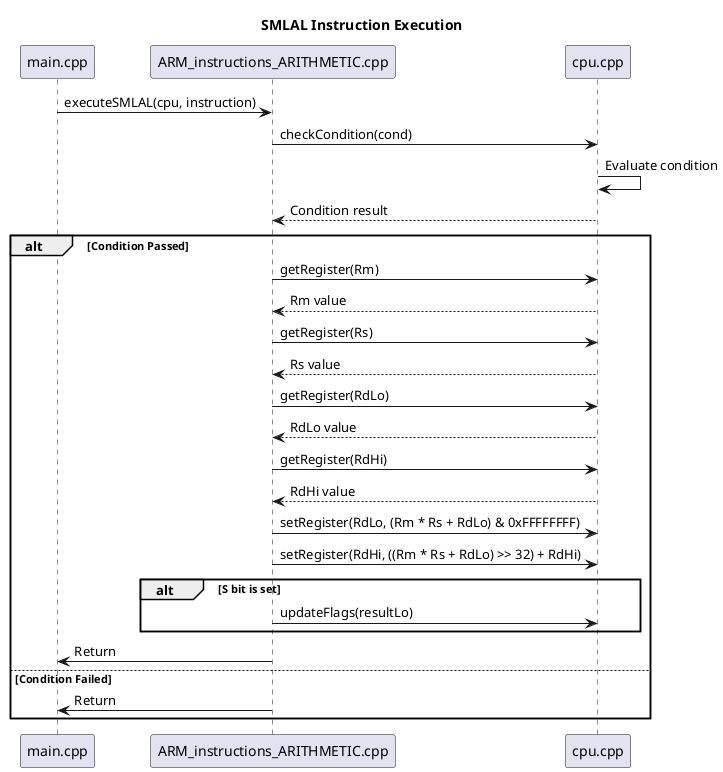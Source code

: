 @startuml

title SMLAL Instruction Execution

participant "main.cpp" as Main
participant "ARM_instructions_ARITHMETIC.cpp" as ARITH
participant "cpu.cpp" as CPU

Main -> ARITH: executeSMLAL(cpu, instruction)
ARITH -> CPU: checkCondition(cond)
CPU -> CPU: Evaluate condition
CPU --> ARITH: Condition result
alt Condition Passed
    ARITH -> CPU: getRegister(Rm)
    CPU --> ARITH: Rm value
    ARITH -> CPU: getRegister(Rs)
    CPU --> ARITH: Rs value
    ARITH -> CPU: getRegister(RdLo)
    CPU --> ARITH: RdLo value
    ARITH -> CPU: getRegister(RdHi)
    CPU --> ARITH: RdHi value
    ARITH -> CPU: setRegister(RdLo, (Rm * Rs + RdLo) & 0xFFFFFFFF)
    ARITH -> CPU: setRegister(RdHi, ((Rm * Rs + RdLo) >> 32) + RdHi)
    alt S bit is set
        ARITH -> CPU: updateFlags(resultLo)
    end
    ARITH -> Main: Return
else Condition Failed
    ARITH -> Main: Return
end

@enduml
